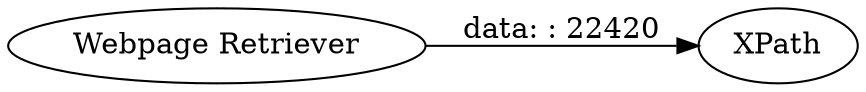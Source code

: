 digraph {
	"-6800062830430787507_1" [label="Webpage Retriever"]
	"-6800062830430787507_2" [label=XPath]
	"-6800062830430787507_1" -> "-6800062830430787507_2" [label="data: : 22420"]
	rankdir=LR
}
